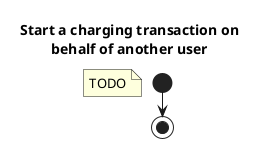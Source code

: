 @startuml

title Start a charging transaction on\nbehalf of another user

start

floating note left
    TODO
end note

stop

@enduml